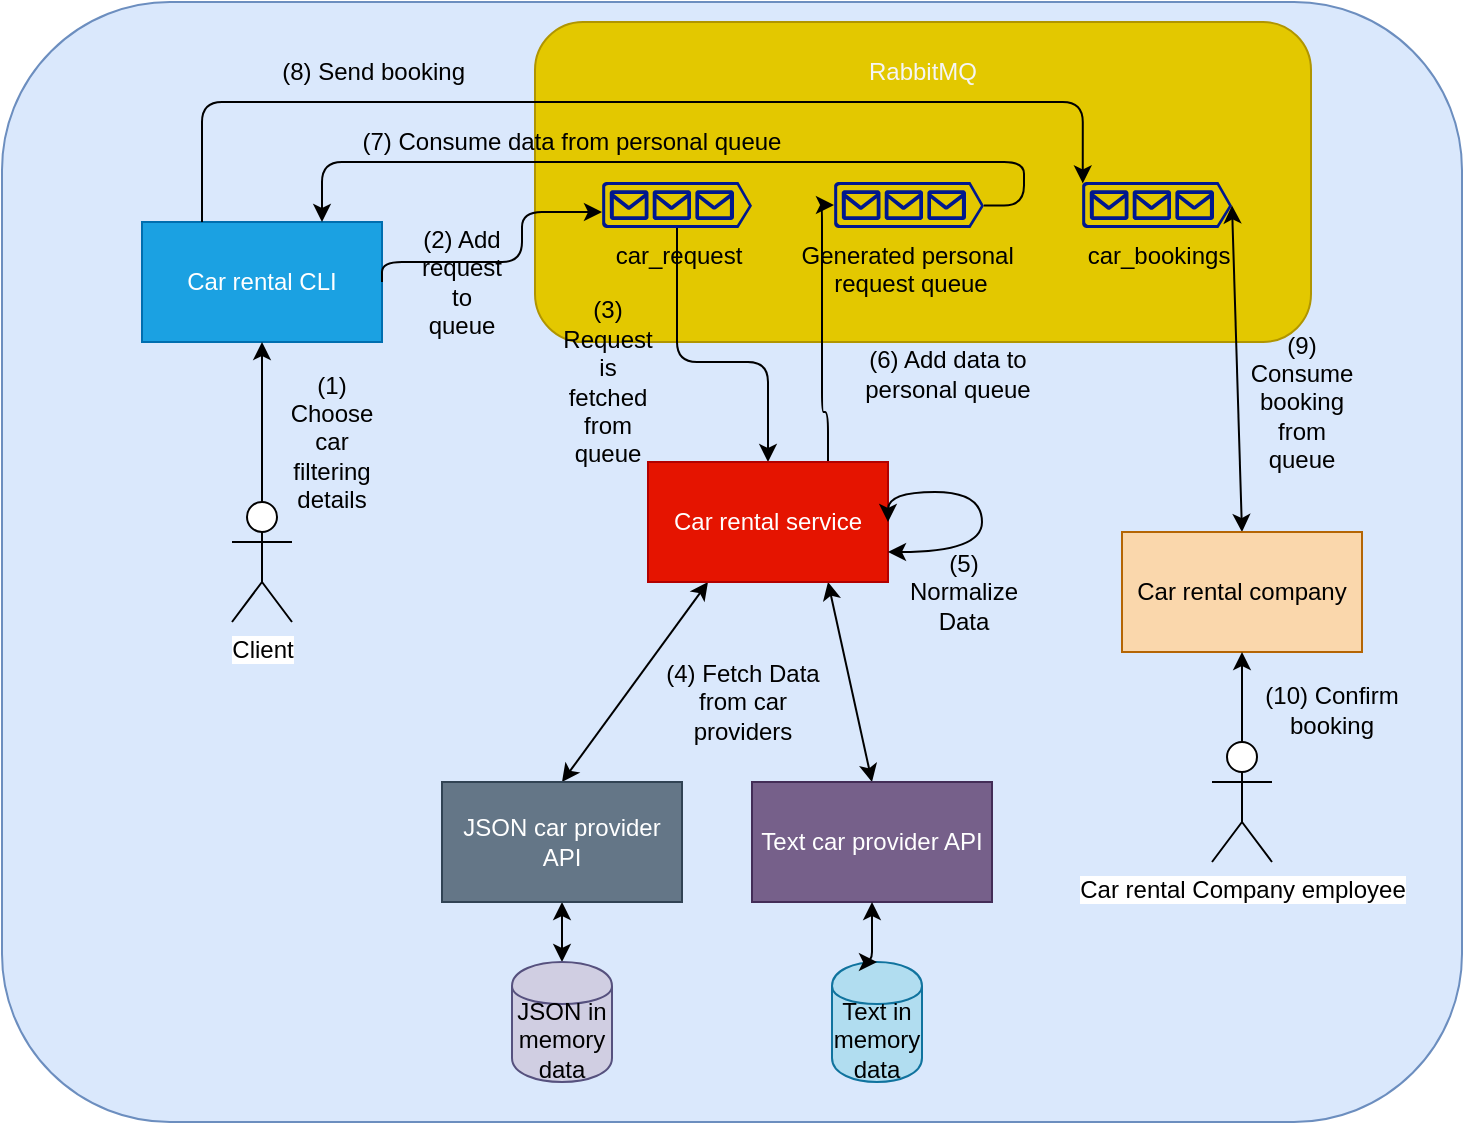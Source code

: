 <mxfile version="12.2.6" type="device" pages="1"><diagram id="3GcUMgTJI679WUHQQFbz" name="Page-1"><mxGraphModel dx="1186" dy="763" grid="1" gridSize="10" guides="1" tooltips="1" connect="1" arrows="1" fold="1" page="1" pageScale="1" pageWidth="827" pageHeight="1169" math="0" shadow="0"><root><mxCell id="0"/><mxCell id="1" parent="0"/><mxCell id="oKVNIlZ0NHN2FQWp9MrC-1" value="" style="rounded=1;whiteSpace=wrap;html=1;fillColor=#dae8fc;strokeColor=#6c8ebf;" vertex="1" parent="1"><mxGeometry x="30" y="40" width="730" height="560" as="geometry"/></mxCell><mxCell id="oKVNIlZ0NHN2FQWp9MrC-2" value="Car rental CLI" style="rounded=0;whiteSpace=wrap;html=1;fillColor=#1ba1e2;strokeColor=#006EAF;fontColor=#ffffff;" vertex="1" parent="1"><mxGeometry x="100" y="150" width="120" height="60" as="geometry"/></mxCell><mxCell id="oKVNIlZ0NHN2FQWp9MrC-23" value="" style="edgeStyle=orthogonalEdgeStyle;rounded=0;orthogonalLoop=1;jettySize=auto;html=1;" edge="1" parent="1" source="oKVNIlZ0NHN2FQWp9MrC-4" target="oKVNIlZ0NHN2FQWp9MrC-2"><mxGeometry relative="1" as="geometry"/></mxCell><mxCell id="oKVNIlZ0NHN2FQWp9MrC-4" value="Client" style="shape=umlActor;verticalLabelPosition=bottom;labelBackgroundColor=#ffffff;verticalAlign=top;html=1;outlineConnect=0;" vertex="1" parent="1"><mxGeometry x="145" y="290" width="30" height="60" as="geometry"/></mxCell><mxCell id="oKVNIlZ0NHN2FQWp9MrC-8" value="" style="rounded=1;whiteSpace=wrap;html=1;align=center;fillColor=#e3c800;strokeColor=#B09500;fontColor=#ffffff;" vertex="1" parent="1"><mxGeometry x="296.5" y="50" width="388" height="160" as="geometry"/></mxCell><mxCell id="oKVNIlZ0NHN2FQWp9MrC-30" style="orthogonalLoop=1;jettySize=auto;html=1;entryX=0.5;entryY=0;entryDx=0;entryDy=0;edgeStyle=orthogonalEdgeStyle;elbow=vertical;rounded=1;" edge="1" parent="1" source="oKVNIlZ0NHN2FQWp9MrC-3" target="oKVNIlZ0NHN2FQWp9MrC-29"><mxGeometry relative="1" as="geometry"><Array as="points"><mxPoint x="368" y="220"/><mxPoint x="413" y="220"/></Array></mxGeometry></mxCell><mxCell id="oKVNIlZ0NHN2FQWp9MrC-3" value="car_request" style="aspect=fixed;pointerEvents=1;shadow=0;dashed=0;html=1;strokeColor=none;labelPosition=center;verticalLabelPosition=bottom;verticalAlign=top;align=center;fillColor=#00188D;shape=mxgraph.azure.queue_generic" vertex="1" parent="1"><mxGeometry x="330" y="130" width="75" height="23" as="geometry"/></mxCell><mxCell id="oKVNIlZ0NHN2FQWp9MrC-48" style="edgeStyle=orthogonalEdgeStyle;orthogonalLoop=1;jettySize=auto;html=1;exitX=1;exitY=0.51;exitDx=0;exitDy=0;exitPerimeter=0;startArrow=none;startFill=0;rounded=1;" edge="1" parent="1" source="oKVNIlZ0NHN2FQWp9MrC-15"><mxGeometry relative="1" as="geometry"><mxPoint x="190" y="150" as="targetPoint"/><Array as="points"><mxPoint x="541" y="142"/><mxPoint x="541" y="120"/><mxPoint x="190" y="120"/></Array></mxGeometry></mxCell><mxCell id="oKVNIlZ0NHN2FQWp9MrC-15" value="Generated personal&amp;nbsp;&lt;br&gt;request queue" style="aspect=fixed;pointerEvents=1;shadow=0;dashed=0;html=1;strokeColor=none;labelPosition=center;verticalLabelPosition=bottom;verticalAlign=top;align=center;fillColor=#00188D;shape=mxgraph.azure.queue_generic" vertex="1" parent="1"><mxGeometry x="446" y="130" width="75" height="23" as="geometry"/></mxCell><mxCell id="oKVNIlZ0NHN2FQWp9MrC-16" value="car_bookings&lt;br&gt;" style="aspect=fixed;pointerEvents=1;shadow=0;dashed=0;html=1;strokeColor=none;labelPosition=center;verticalLabelPosition=bottom;verticalAlign=top;align=center;fillColor=#00188D;shape=mxgraph.azure.queue_generic" vertex="1" parent="1"><mxGeometry x="570" y="130" width="75" height="23" as="geometry"/></mxCell><mxCell id="oKVNIlZ0NHN2FQWp9MrC-28" value="" style="endArrow=classic;html=1;exitX=1;exitY=0.5;exitDx=0;exitDy=0;edgeStyle=orthogonalEdgeStyle;rounded=1;" edge="1" parent="1" source="oKVNIlZ0NHN2FQWp9MrC-2"><mxGeometry width="50" height="50" relative="1" as="geometry"><mxPoint x="40" y="640" as="sourcePoint"/><mxPoint x="330" y="145" as="targetPoint"/><Array as="points"><mxPoint x="220" y="170"/><mxPoint x="290" y="170"/><mxPoint x="290" y="145"/></Array></mxGeometry></mxCell><mxCell id="oKVNIlZ0NHN2FQWp9MrC-42" style="orthogonalLoop=1;jettySize=auto;html=1;exitX=0.25;exitY=1;exitDx=0;exitDy=0;entryX=0.5;entryY=0;entryDx=0;entryDy=0;startArrow=classic;startFill=1;" edge="1" parent="1" source="oKVNIlZ0NHN2FQWp9MrC-29" target="oKVNIlZ0NHN2FQWp9MrC-34"><mxGeometry relative="1" as="geometry"/></mxCell><mxCell id="oKVNIlZ0NHN2FQWp9MrC-43" style="orthogonalLoop=1;jettySize=auto;html=1;exitX=0.75;exitY=1;exitDx=0;exitDy=0;entryX=0.5;entryY=0;entryDx=0;entryDy=0;startArrow=classic;startFill=1;" edge="1" parent="1" source="oKVNIlZ0NHN2FQWp9MrC-29" target="oKVNIlZ0NHN2FQWp9MrC-35"><mxGeometry relative="1" as="geometry"/></mxCell><mxCell id="oKVNIlZ0NHN2FQWp9MrC-46" style="edgeStyle=orthogonalEdgeStyle;orthogonalLoop=1;jettySize=auto;html=1;exitX=0.75;exitY=0;exitDx=0;exitDy=0;entryX=0;entryY=0.5;entryDx=0;entryDy=0;entryPerimeter=0;startArrow=none;startFill=0;rounded=1;" edge="1" parent="1" source="oKVNIlZ0NHN2FQWp9MrC-29" target="oKVNIlZ0NHN2FQWp9MrC-15"><mxGeometry relative="1" as="geometry"><Array as="points"><mxPoint x="443" y="245"/><mxPoint x="440" y="245"/><mxPoint x="440" y="142"/></Array></mxGeometry></mxCell><mxCell id="oKVNIlZ0NHN2FQWp9MrC-29" value="Car rental service" style="rounded=0;whiteSpace=wrap;html=1;fillColor=#e51400;strokeColor=#B20000;fontColor=#ffffff;" vertex="1" parent="1"><mxGeometry x="353" y="270" width="120" height="60" as="geometry"/></mxCell><mxCell id="oKVNIlZ0NHN2FQWp9MrC-33" value="RabbitMQ" style="text;html=1;strokeColor=none;fillColor=none;align=center;verticalAlign=middle;whiteSpace=wrap;rounded=0;fontColor=#F5F5F5;" vertex="1" parent="1"><mxGeometry x="421" y="60" width="139" height="29" as="geometry"/></mxCell><mxCell id="oKVNIlZ0NHN2FQWp9MrC-40" style="edgeStyle=orthogonalEdgeStyle;curved=1;orthogonalLoop=1;jettySize=auto;html=1;exitX=0.5;exitY=1;exitDx=0;exitDy=0;entryX=0.5;entryY=0;entryDx=0;entryDy=0;startArrow=classic;startFill=1;" edge="1" parent="1" source="oKVNIlZ0NHN2FQWp9MrC-34" target="oKVNIlZ0NHN2FQWp9MrC-36"><mxGeometry relative="1" as="geometry"/></mxCell><mxCell id="oKVNIlZ0NHN2FQWp9MrC-34" value="JSON car provider API" style="rounded=0;whiteSpace=wrap;html=1;fillColor=#647687;strokeColor=#314354;fontColor=#ffffff;" vertex="1" parent="1"><mxGeometry x="250" y="430" width="120" height="60" as="geometry"/></mxCell><mxCell id="oKVNIlZ0NHN2FQWp9MrC-35" value="Text car provider API" style="rounded=0;whiteSpace=wrap;html=1;fillColor=#76608a;strokeColor=#432D57;fontColor=#ffffff;" vertex="1" parent="1"><mxGeometry x="405" y="430" width="120" height="60" as="geometry"/></mxCell><mxCell id="oKVNIlZ0NHN2FQWp9MrC-36" value="JSON in memory data" style="shape=cylinder;whiteSpace=wrap;html=1;boundedLbl=1;backgroundOutline=1;fillColor=#d0cee2;strokeColor=#56517e;" vertex="1" parent="1"><mxGeometry x="285" y="520" width="50" height="60" as="geometry"/></mxCell><mxCell id="oKVNIlZ0NHN2FQWp9MrC-37" value="Text in memory data" style="shape=cylinder;whiteSpace=wrap;html=1;boundedLbl=1;backgroundOutline=1;fillColor=#b1ddf0;strokeColor=#10739e;" vertex="1" parent="1"><mxGeometry x="445" y="520" width="45" height="60" as="geometry"/></mxCell><mxCell id="oKVNIlZ0NHN2FQWp9MrC-41" style="edgeStyle=orthogonalEdgeStyle;curved=1;orthogonalLoop=1;jettySize=auto;html=1;exitX=0.5;exitY=1;exitDx=0;exitDy=0;entryX=0.5;entryY=0;entryDx=0;entryDy=0;startArrow=classic;startFill=1;" edge="1" parent="1" source="oKVNIlZ0NHN2FQWp9MrC-35" target="oKVNIlZ0NHN2FQWp9MrC-37"><mxGeometry relative="1" as="geometry"><mxPoint x="320" y="500" as="sourcePoint"/><mxPoint x="320" y="530" as="targetPoint"/><Array as="points"><mxPoint x="465" y="510"/><mxPoint x="465" y="510"/></Array></mxGeometry></mxCell><mxCell id="oKVNIlZ0NHN2FQWp9MrC-60" style="rounded=0;orthogonalLoop=1;jettySize=auto;html=1;exitX=0.5;exitY=0;exitDx=0;exitDy=0;entryX=1;entryY=0.51;entryDx=0;entryDy=0;entryPerimeter=0;startArrow=classic;startFill=1;" edge="1" parent="1" source="oKVNIlZ0NHN2FQWp9MrC-52" target="oKVNIlZ0NHN2FQWp9MrC-16"><mxGeometry relative="1" as="geometry"/></mxCell><mxCell id="oKVNIlZ0NHN2FQWp9MrC-52" value="Car rental company" style="rounded=0;whiteSpace=wrap;html=1;fillColor=#fad7ac;strokeColor=#b46504;" vertex="1" parent="1"><mxGeometry x="590" y="305" width="120" height="60" as="geometry"/></mxCell><mxCell id="oKVNIlZ0NHN2FQWp9MrC-57" style="edgeStyle=orthogonalEdgeStyle;rounded=1;orthogonalLoop=1;jettySize=auto;html=1;exitX=0.25;exitY=0;exitDx=0;exitDy=0;entryX=0.005;entryY=0.03;entryDx=0;entryDy=0;entryPerimeter=0;startArrow=none;startFill=0;" edge="1" parent="1" source="oKVNIlZ0NHN2FQWp9MrC-2" target="oKVNIlZ0NHN2FQWp9MrC-16"><mxGeometry relative="1" as="geometry"><Array as="points"><mxPoint x="130" y="90"/><mxPoint x="570" y="90"/></Array></mxGeometry></mxCell><mxCell id="oKVNIlZ0NHN2FQWp9MrC-59" style="edgeStyle=orthogonalEdgeStyle;rounded=1;orthogonalLoop=1;jettySize=auto;html=1;exitX=0.5;exitY=0;exitDx=0;exitDy=0;exitPerimeter=0;entryX=0.5;entryY=1;entryDx=0;entryDy=0;startArrow=none;startFill=0;" edge="1" parent="1" source="oKVNIlZ0NHN2FQWp9MrC-58" target="oKVNIlZ0NHN2FQWp9MrC-52"><mxGeometry relative="1" as="geometry"/></mxCell><mxCell id="oKVNIlZ0NHN2FQWp9MrC-58" value="Car rental Company employee&lt;br&gt;" style="shape=umlActor;verticalLabelPosition=bottom;labelBackgroundColor=#ffffff;verticalAlign=top;html=1;outlineConnect=0;" vertex="1" parent="1"><mxGeometry x="635" y="410" width="30" height="60" as="geometry"/></mxCell><mxCell id="oKVNIlZ0NHN2FQWp9MrC-61" value="(2) Add request to queue" style="text;html=1;strokeColor=none;fillColor=none;align=center;verticalAlign=middle;whiteSpace=wrap;rounded=0;" vertex="1" parent="1"><mxGeometry x="240" y="170" width="40" height="20" as="geometry"/></mxCell><mxCell id="oKVNIlZ0NHN2FQWp9MrC-62" value="(3) Request is fetched from queue" style="text;html=1;strokeColor=none;fillColor=none;align=center;verticalAlign=middle;whiteSpace=wrap;rounded=0;" vertex="1" parent="1"><mxGeometry x="313" y="220" width="40" height="20" as="geometry"/></mxCell><mxCell id="oKVNIlZ0NHN2FQWp9MrC-65" value="(4) Fetch Data from car providers" style="text;html=1;strokeColor=none;fillColor=none;align=center;verticalAlign=middle;whiteSpace=wrap;rounded=0;" vertex="1" parent="1"><mxGeometry x="353" y="360" width="95" height="60" as="geometry"/></mxCell><mxCell id="oKVNIlZ0NHN2FQWp9MrC-66" style="edgeStyle=orthogonalEdgeStyle;rounded=1;orthogonalLoop=1;jettySize=auto;html=1;exitX=1;exitY=0.75;exitDx=0;exitDy=0;entryX=1;entryY=0.5;entryDx=0;entryDy=0;startArrow=classic;startFill=1;curved=1;" edge="1" parent="1" source="oKVNIlZ0NHN2FQWp9MrC-29" target="oKVNIlZ0NHN2FQWp9MrC-29"><mxGeometry relative="1" as="geometry"><Array as="points"><mxPoint x="520" y="315"/><mxPoint x="520" y="285"/><mxPoint x="473" y="285"/></Array></mxGeometry></mxCell><mxCell id="oKVNIlZ0NHN2FQWp9MrC-67" value="(5) Normalize Data" style="text;html=1;strokeColor=none;fillColor=none;align=center;verticalAlign=middle;whiteSpace=wrap;rounded=0;" vertex="1" parent="1"><mxGeometry x="490.5" y="325" width="40" height="20" as="geometry"/></mxCell><mxCell id="oKVNIlZ0NHN2FQWp9MrC-69" value="(6) Add data to personal queue" style="text;html=1;strokeColor=none;fillColor=none;align=center;verticalAlign=middle;whiteSpace=wrap;rounded=0;" vertex="1" parent="1"><mxGeometry x="446" y="202" width="114" height="48" as="geometry"/></mxCell><mxCell id="oKVNIlZ0NHN2FQWp9MrC-70" value="(7) Consume data from personal queue" style="text;html=1;strokeColor=none;fillColor=none;align=center;verticalAlign=middle;whiteSpace=wrap;rounded=0;fontColor=#000000;" vertex="1" parent="1"><mxGeometry x="200" y="100" width="230" height="20" as="geometry"/></mxCell><mxCell id="oKVNIlZ0NHN2FQWp9MrC-71" value="(8) Send booking&amp;nbsp;" style="text;html=1;strokeColor=none;fillColor=none;align=center;verticalAlign=middle;whiteSpace=wrap;rounded=0;fontColor=#000000;" vertex="1" parent="1"><mxGeometry x="145" y="65" width="145" height="20" as="geometry"/></mxCell><mxCell id="oKVNIlZ0NHN2FQWp9MrC-75" value="(10) Confirm booking" style="text;html=1;strokeColor=none;fillColor=none;align=center;verticalAlign=middle;whiteSpace=wrap;rounded=0;fontColor=#000000;" vertex="1" parent="1"><mxGeometry x="660" y="368" width="70" height="52" as="geometry"/></mxCell><mxCell id="oKVNIlZ0NHN2FQWp9MrC-76" value="(9) Consume booking from queue" style="text;html=1;strokeColor=none;fillColor=none;align=center;verticalAlign=middle;whiteSpace=wrap;rounded=0;fontColor=#000000;" vertex="1" parent="1"><mxGeometry x="660" y="230" width="40" height="20" as="geometry"/></mxCell><mxCell id="oKVNIlZ0NHN2FQWp9MrC-77" value="(1)&lt;br&gt;Choose car filtering details" style="text;html=1;strokeColor=none;fillColor=none;align=center;verticalAlign=middle;whiteSpace=wrap;rounded=0;fontColor=#000000;" vertex="1" parent="1"><mxGeometry x="175" y="230" width="40" height="60" as="geometry"/></mxCell></root></mxGraphModel></diagram></mxfile>
